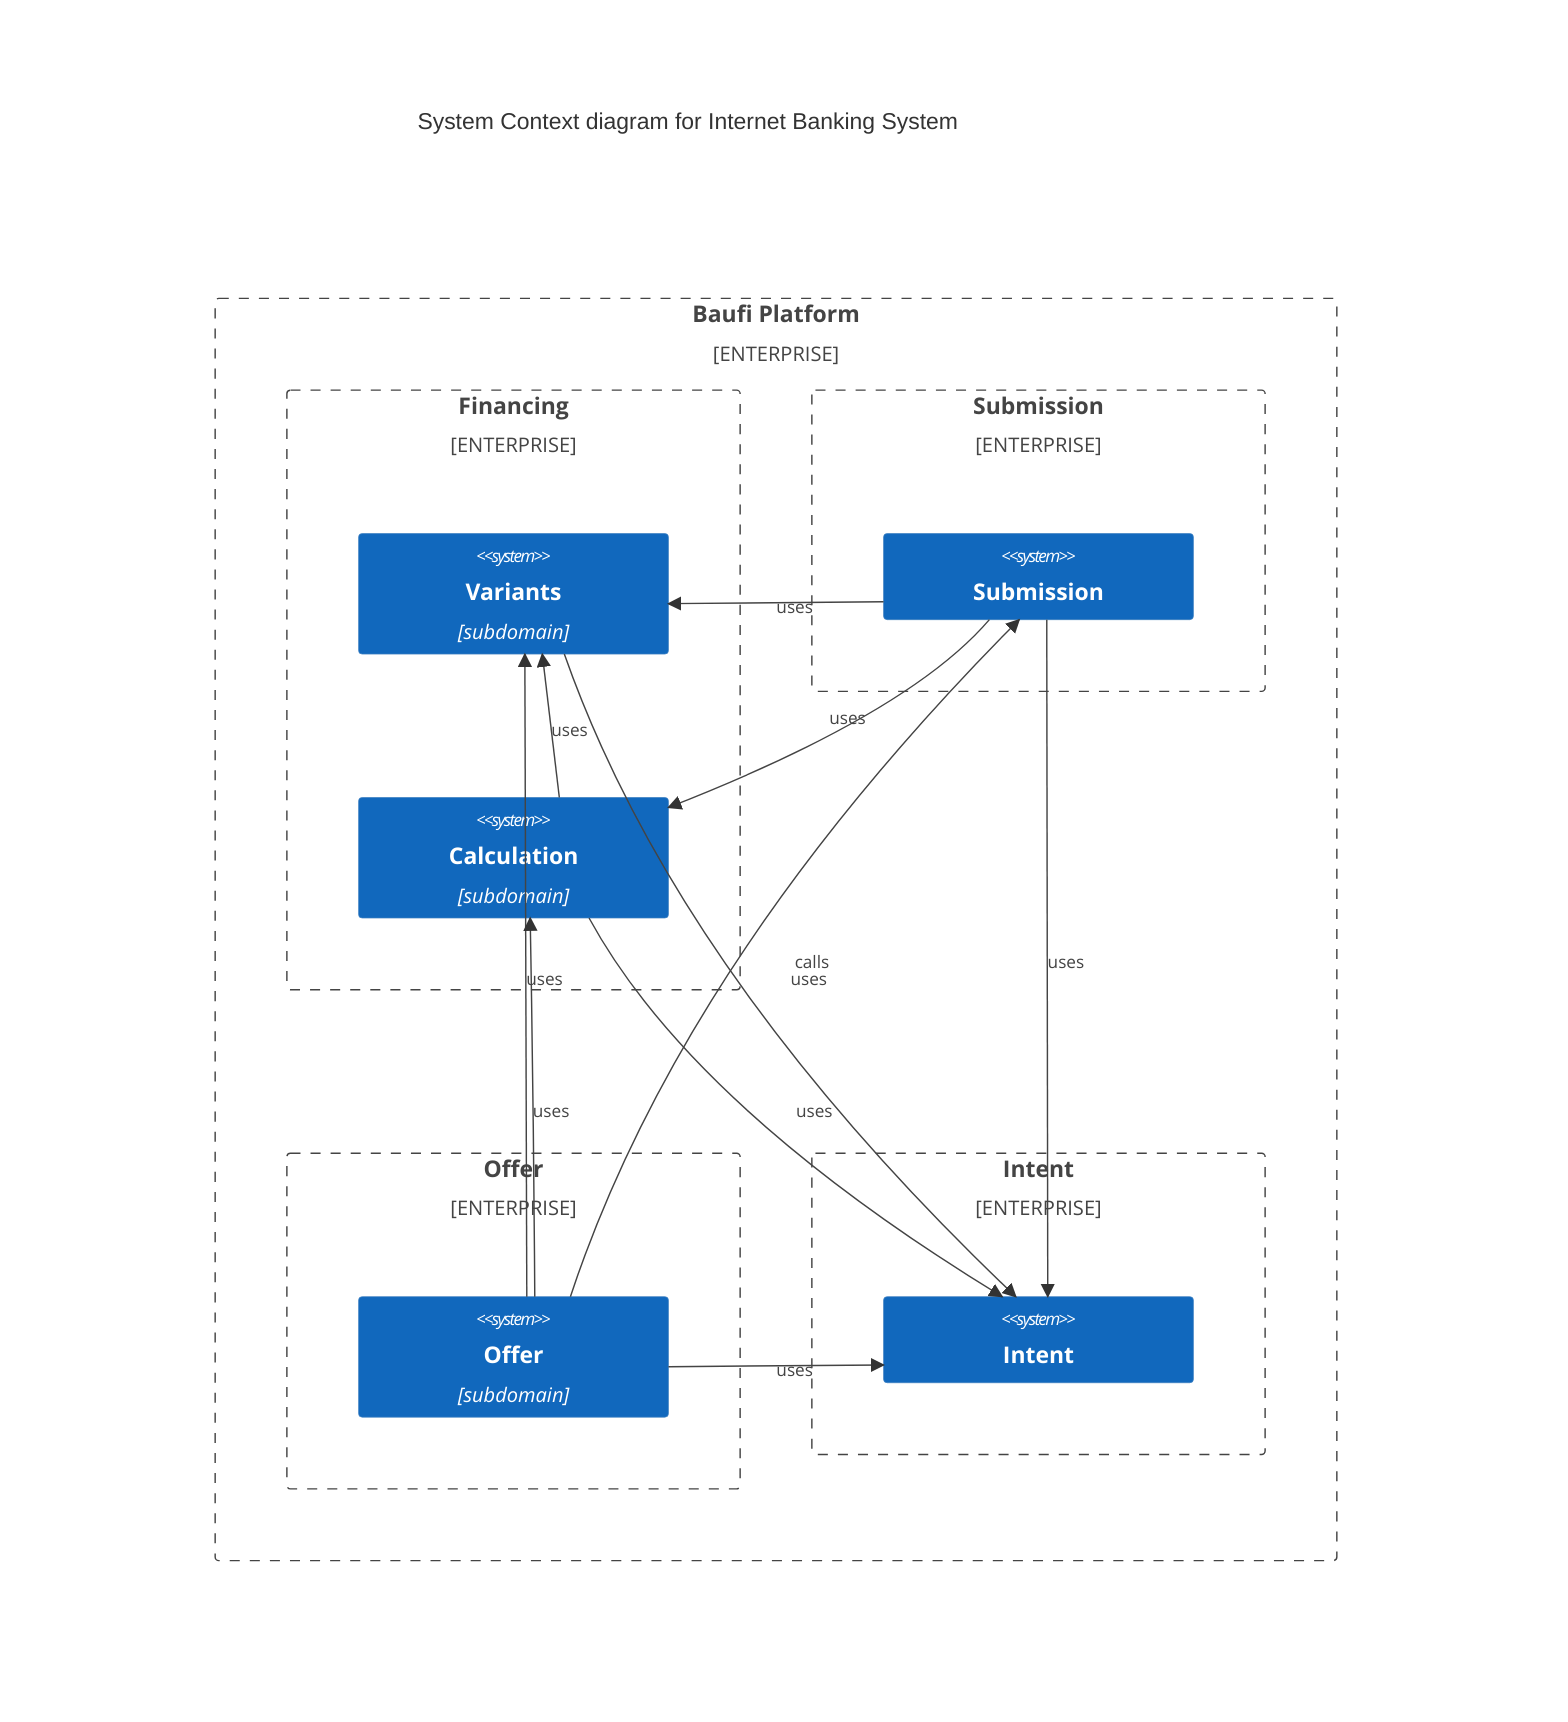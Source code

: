 C4Context
    title System Context diagram for Internet Banking System

    Enterprise_Boundary(baufi_platform, "Baufi Platform") {
        Enterprise_Boundary(financing, "Financing") {
            System(variants, "Variants", $type="subdomain")
            System(calculation, "Calculation", $type="subdomain")

            Rel(calculation, variants, "uses")
            Rel(calculation, intent, "uses")
            Rel(variants, intent, "uses")
        }

        Enterprise_Boundary(submission, "Submission") {
            System(submission, "Submission")

            Rel(submission, variants, "uses")
            Rel(submission, intent, "uses")
            Rel(submission, calculation, "uses")
        }

        Enterprise_Boundary(offer, "Offer") {
            System(offer, "Offer", $type="subdomain")

            Rel(offer, intent, "uses")
            Rel(offer, variants, "uses")
            Rel(offer, calculation, "uses")
            Rel(offer, submission, "calls")
        }
        Enterprise_Boundary(intent, "Intent") {
            System(intent, "Intent", $sprite="img:http://plantuml.com/logo3.png")
        }
    }


    UpdateLayoutConfig($c4ShapeInRow="3", $c4BoundaryInRow="2")